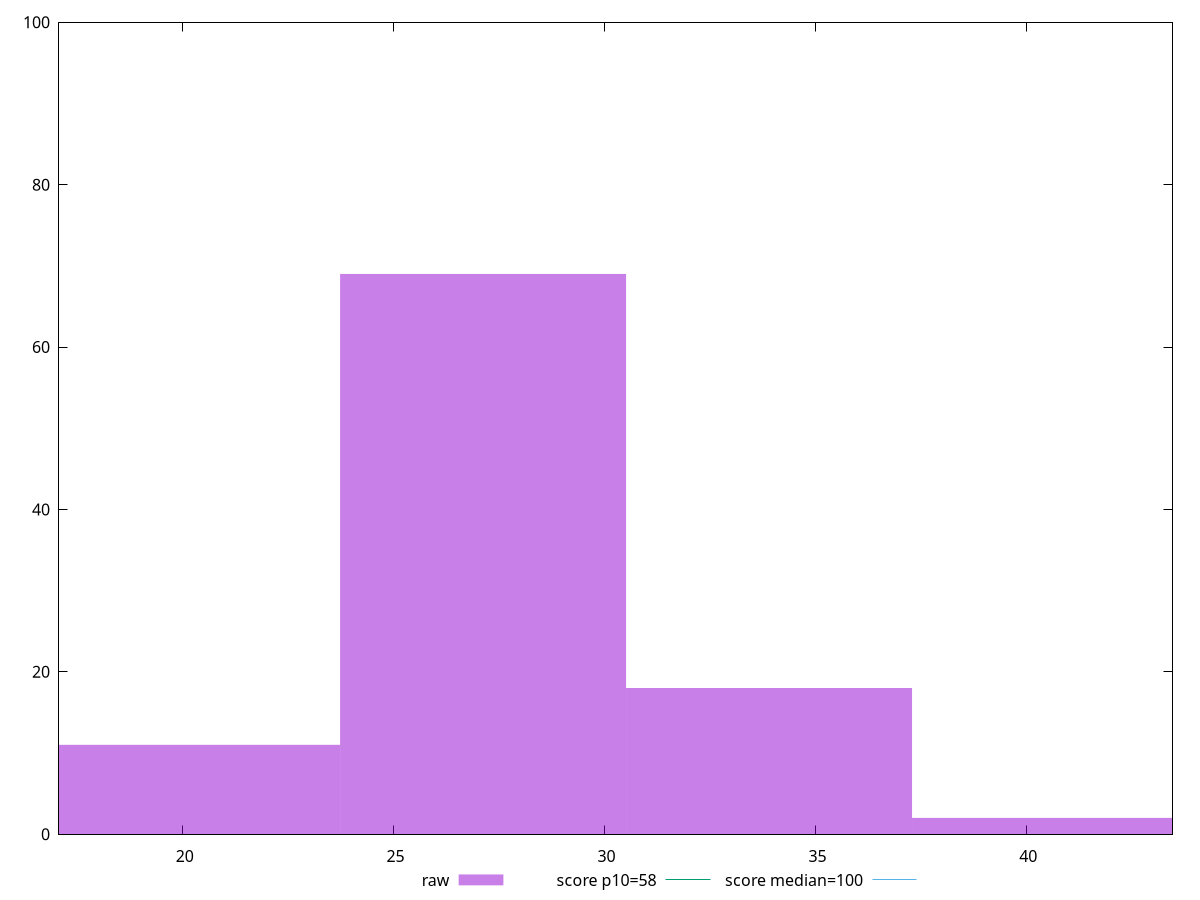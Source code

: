 reset

$raw <<EOF
40.68183002499435 2
27.1212200166629 69
33.90152502082862 18
20.340915012497174 11
EOF

set key outside below
set boxwidth 6.780305004165725
set xrange [17.066666666666666:43.46666666666667]
set yrange [0:100]
set trange [0:100]
set style fill transparent solid 0.5 noborder

set parametric
set terminal svg size 640, 490 enhanced background rgb 'white'
set output "reports/report_00030_2021-02-24T20-42-31.540Z/estimated-input-latency/samples/music/raw/histogram.svg"

plot $raw title "raw" with boxes, \
     58,t title "score p10=58", \
     100,t title "score median=100"

reset
